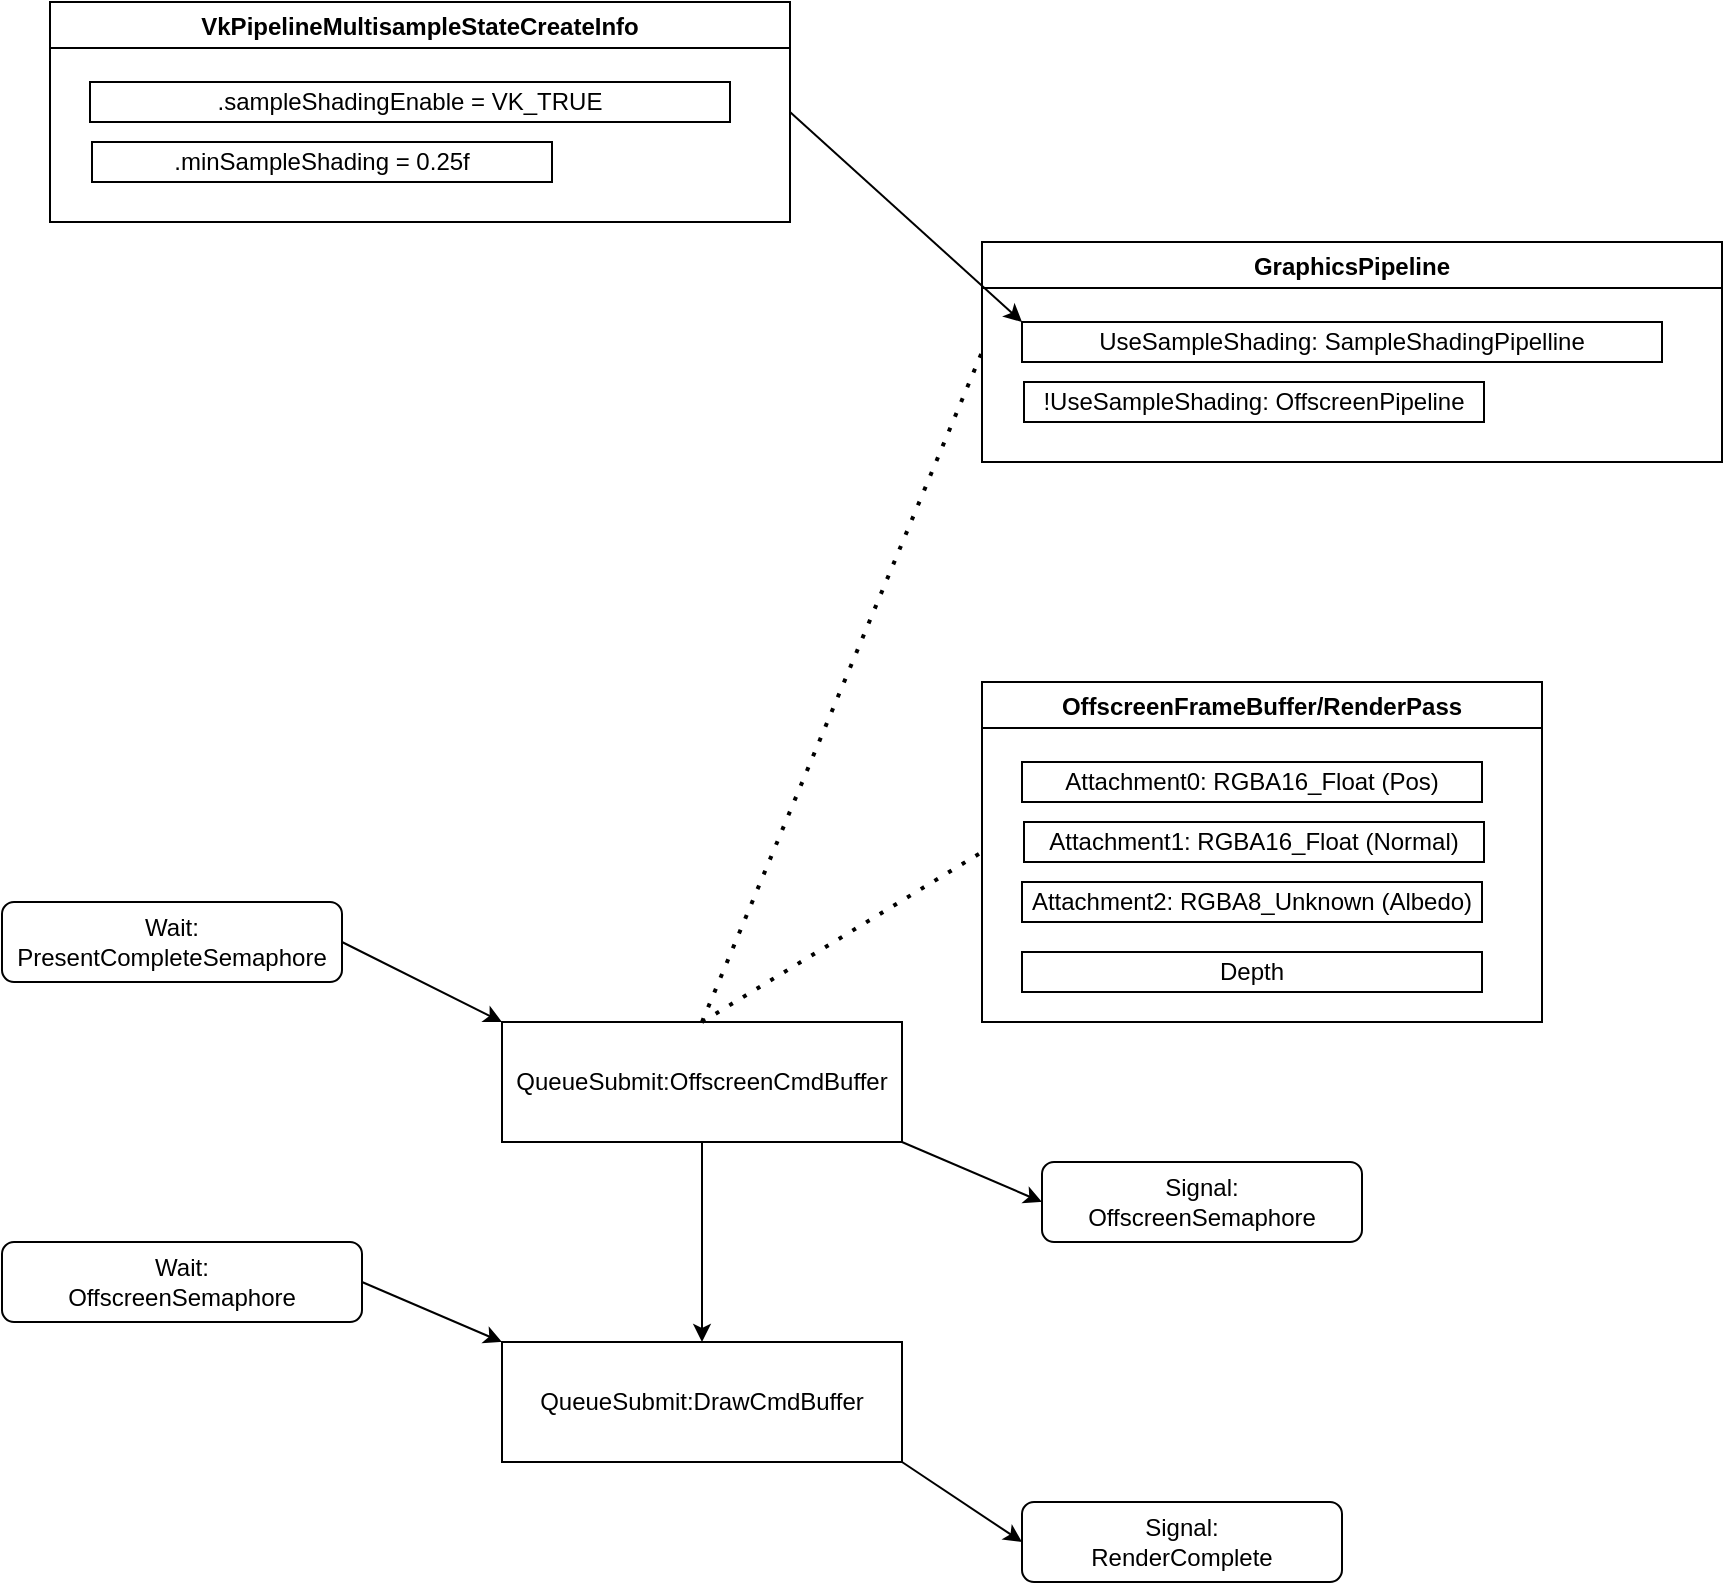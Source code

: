 <mxfile version="21.1.5" type="github">
  <diagram id="C5RBs43oDa-KdzZeNtuy" name="Page-1">
    <mxGraphModel dx="1195" dy="1866" grid="1" gridSize="10" guides="1" tooltips="1" connect="1" arrows="1" fold="1" page="1" pageScale="1" pageWidth="827" pageHeight="1169" math="0" shadow="0">
      <root>
        <mxCell id="WIyWlLk6GJQsqaUBKTNV-0" />
        <mxCell id="WIyWlLk6GJQsqaUBKTNV-1" parent="WIyWlLk6GJQsqaUBKTNV-0" />
        <mxCell id="M9S69U1If9DtEvXvd2Mu-15" style="edgeStyle=orthogonalEdgeStyle;rounded=0;orthogonalLoop=1;jettySize=auto;html=1;exitX=0.5;exitY=1;exitDx=0;exitDy=0;entryX=0.5;entryY=0;entryDx=0;entryDy=0;" edge="1" parent="WIyWlLk6GJQsqaUBKTNV-1" source="M9S69U1If9DtEvXvd2Mu-0" target="M9S69U1If9DtEvXvd2Mu-3">
          <mxGeometry relative="1" as="geometry" />
        </mxCell>
        <mxCell id="M9S69U1If9DtEvXvd2Mu-0" value="QueueSubmit:OffscreenCmdBuffer" style="rounded=0;whiteSpace=wrap;html=1;" vertex="1" parent="WIyWlLk6GJQsqaUBKTNV-1">
          <mxGeometry x="270" y="130" width="200" height="60" as="geometry" />
        </mxCell>
        <mxCell id="M9S69U1If9DtEvXvd2Mu-3" value="QueueSubmit:DrawCmdBuffer" style="rounded=0;whiteSpace=wrap;html=1;" vertex="1" parent="WIyWlLk6GJQsqaUBKTNV-1">
          <mxGeometry x="270" y="290" width="200" height="60" as="geometry" />
        </mxCell>
        <mxCell id="M9S69U1If9DtEvXvd2Mu-4" value="" style="endArrow=classic;html=1;rounded=0;entryX=0;entryY=0;entryDx=0;entryDy=0;exitX=1;exitY=0.5;exitDx=0;exitDy=0;" edge="1" parent="WIyWlLk6GJQsqaUBKTNV-1" source="M9S69U1If9DtEvXvd2Mu-6" target="M9S69U1If9DtEvXvd2Mu-0">
          <mxGeometry width="50" height="50" relative="1" as="geometry">
            <mxPoint x="190" y="50" as="sourcePoint" />
            <mxPoint x="210" y="70" as="targetPoint" />
          </mxGeometry>
        </mxCell>
        <mxCell id="M9S69U1If9DtEvXvd2Mu-6" value="Wait: PresentCompleteSemaphore" style="rounded=1;whiteSpace=wrap;html=1;" vertex="1" parent="WIyWlLk6GJQsqaUBKTNV-1">
          <mxGeometry x="20" y="70" width="170" height="40" as="geometry" />
        </mxCell>
        <mxCell id="M9S69U1If9DtEvXvd2Mu-11" value="Signal: &lt;br&gt;OffscreenSemaphore" style="rounded=1;whiteSpace=wrap;html=1;" vertex="1" parent="WIyWlLk6GJQsqaUBKTNV-1">
          <mxGeometry x="540" y="200" width="160" height="40" as="geometry" />
        </mxCell>
        <mxCell id="M9S69U1If9DtEvXvd2Mu-14" value="" style="endArrow=classic;html=1;rounded=0;exitX=1;exitY=1;exitDx=0;exitDy=0;entryX=0;entryY=0.5;entryDx=0;entryDy=0;" edge="1" parent="WIyWlLk6GJQsqaUBKTNV-1" source="M9S69U1If9DtEvXvd2Mu-0" target="M9S69U1If9DtEvXvd2Mu-11">
          <mxGeometry width="50" height="50" relative="1" as="geometry">
            <mxPoint x="440" y="200" as="sourcePoint" />
            <mxPoint x="480" y="240" as="targetPoint" />
          </mxGeometry>
        </mxCell>
        <mxCell id="M9S69U1If9DtEvXvd2Mu-18" value="Wait: &lt;br&gt;OffscreenSemaphore" style="rounded=1;whiteSpace=wrap;html=1;" vertex="1" parent="WIyWlLk6GJQsqaUBKTNV-1">
          <mxGeometry x="20" y="240" width="180" height="40" as="geometry" />
        </mxCell>
        <mxCell id="M9S69U1If9DtEvXvd2Mu-20" value="Signal: &lt;br&gt;RenderComplete" style="rounded=1;whiteSpace=wrap;html=1;" vertex="1" parent="WIyWlLk6GJQsqaUBKTNV-1">
          <mxGeometry x="530" y="370" width="160" height="40" as="geometry" />
        </mxCell>
        <mxCell id="M9S69U1If9DtEvXvd2Mu-22" value="" style="endArrow=classic;html=1;rounded=0;exitX=1;exitY=1;exitDx=0;exitDy=0;entryX=0;entryY=0.5;entryDx=0;entryDy=0;" edge="1" parent="WIyWlLk6GJQsqaUBKTNV-1" source="M9S69U1If9DtEvXvd2Mu-3" target="M9S69U1If9DtEvXvd2Mu-20">
          <mxGeometry width="50" height="50" relative="1" as="geometry">
            <mxPoint x="490" y="290" as="sourcePoint" />
            <mxPoint x="540" y="240" as="targetPoint" />
          </mxGeometry>
        </mxCell>
        <mxCell id="M9S69U1If9DtEvXvd2Mu-23" value="" style="endArrow=classic;html=1;rounded=0;entryX=0;entryY=0;entryDx=0;entryDy=0;exitX=1;exitY=0.5;exitDx=0;exitDy=0;" edge="1" parent="WIyWlLk6GJQsqaUBKTNV-1" source="M9S69U1If9DtEvXvd2Mu-18" target="M9S69U1If9DtEvXvd2Mu-3">
          <mxGeometry width="50" height="50" relative="1" as="geometry">
            <mxPoint x="210" y="280" as="sourcePoint" />
            <mxPoint x="260" y="230" as="targetPoint" />
          </mxGeometry>
        </mxCell>
        <mxCell id="M9S69U1If9DtEvXvd2Mu-34" value="OffscreenFrameBuffer/RenderPass" style="swimlane;" vertex="1" parent="WIyWlLk6GJQsqaUBKTNV-1">
          <mxGeometry x="510" y="-40" width="280" height="170" as="geometry" />
        </mxCell>
        <mxCell id="M9S69U1If9DtEvXvd2Mu-35" value="Attachment0: RGBA16_Float (Pos)" style="whiteSpace=wrap;html=1;" vertex="1" parent="M9S69U1If9DtEvXvd2Mu-34">
          <mxGeometry x="20" y="40" width="230" height="20" as="geometry" />
        </mxCell>
        <mxCell id="M9S69U1If9DtEvXvd2Mu-36" value="Attachment1: RGBA16_Float (Normal)" style="whiteSpace=wrap;html=1;" vertex="1" parent="M9S69U1If9DtEvXvd2Mu-34">
          <mxGeometry x="21" y="70" width="230" height="20" as="geometry" />
        </mxCell>
        <mxCell id="M9S69U1If9DtEvXvd2Mu-37" value="Attachment2: RGBA8_Unknown (Albedo)" style="whiteSpace=wrap;html=1;" vertex="1" parent="M9S69U1If9DtEvXvd2Mu-34">
          <mxGeometry x="20" y="100" width="230" height="20" as="geometry" />
        </mxCell>
        <mxCell id="M9S69U1If9DtEvXvd2Mu-38" value="Depth" style="whiteSpace=wrap;html=1;" vertex="1" parent="M9S69U1If9DtEvXvd2Mu-34">
          <mxGeometry x="20" y="135" width="230" height="20" as="geometry" />
        </mxCell>
        <mxCell id="M9S69U1If9DtEvXvd2Mu-39" value="" style="endArrow=none;dashed=1;html=1;dashPattern=1 3;strokeWidth=2;rounded=0;entryX=0;entryY=0.5;entryDx=0;entryDy=0;exitX=0.5;exitY=0;exitDx=0;exitDy=0;" edge="1" parent="WIyWlLk6GJQsqaUBKTNV-1" source="M9S69U1If9DtEvXvd2Mu-0" target="M9S69U1If9DtEvXvd2Mu-34">
          <mxGeometry width="50" height="50" relative="1" as="geometry">
            <mxPoint x="390" y="130" as="sourcePoint" />
            <mxPoint x="440" y="80" as="targetPoint" />
          </mxGeometry>
        </mxCell>
        <mxCell id="M9S69U1If9DtEvXvd2Mu-41" value="GraphicsPipeline" style="swimlane;" vertex="1" parent="WIyWlLk6GJQsqaUBKTNV-1">
          <mxGeometry x="510" y="-260" width="370" height="110" as="geometry" />
        </mxCell>
        <mxCell id="M9S69U1If9DtEvXvd2Mu-42" value="UseSampleShading: SampleShadingPipelline" style="whiteSpace=wrap;html=1;" vertex="1" parent="M9S69U1If9DtEvXvd2Mu-41">
          <mxGeometry x="20" y="40" width="320" height="20" as="geometry" />
        </mxCell>
        <mxCell id="M9S69U1If9DtEvXvd2Mu-43" value="!UseSampleShading: OffscreenPipeline" style="whiteSpace=wrap;html=1;" vertex="1" parent="M9S69U1If9DtEvXvd2Mu-41">
          <mxGeometry x="21" y="70" width="230" height="20" as="geometry" />
        </mxCell>
        <mxCell id="M9S69U1If9DtEvXvd2Mu-46" value="" style="endArrow=none;dashed=1;html=1;dashPattern=1 3;strokeWidth=2;rounded=0;entryX=0;entryY=0.5;entryDx=0;entryDy=0;exitX=0.5;exitY=0;exitDx=0;exitDy=0;" edge="1" parent="WIyWlLk6GJQsqaUBKTNV-1" source="M9S69U1If9DtEvXvd2Mu-0" target="M9S69U1If9DtEvXvd2Mu-41">
          <mxGeometry width="50" height="50" relative="1" as="geometry">
            <mxPoint x="354" y="130" as="sourcePoint" />
            <mxPoint x="474" y="45" as="targetPoint" />
          </mxGeometry>
        </mxCell>
        <mxCell id="M9S69U1If9DtEvXvd2Mu-47" value="VkPipelineMultisampleStateCreateInfo" style="swimlane;" vertex="1" parent="WIyWlLk6GJQsqaUBKTNV-1">
          <mxGeometry x="44" y="-380" width="370" height="110" as="geometry" />
        </mxCell>
        <mxCell id="M9S69U1If9DtEvXvd2Mu-48" value=".sampleShadingEnable = VK_TRUE" style="whiteSpace=wrap;html=1;" vertex="1" parent="M9S69U1If9DtEvXvd2Mu-47">
          <mxGeometry x="20" y="40" width="320" height="20" as="geometry" />
        </mxCell>
        <mxCell id="M9S69U1If9DtEvXvd2Mu-49" value=".minSampleShading = 0.25f" style="whiteSpace=wrap;html=1;" vertex="1" parent="M9S69U1If9DtEvXvd2Mu-47">
          <mxGeometry x="21" y="70" width="230" height="20" as="geometry" />
        </mxCell>
        <mxCell id="M9S69U1If9DtEvXvd2Mu-50" value="" style="endArrow=classic;html=1;rounded=0;exitX=1;exitY=0.5;exitDx=0;exitDy=0;entryX=0;entryY=0;entryDx=0;entryDy=0;" edge="1" parent="WIyWlLk6GJQsqaUBKTNV-1" source="M9S69U1If9DtEvXvd2Mu-47" target="M9S69U1If9DtEvXvd2Mu-42">
          <mxGeometry width="50" height="50" relative="1" as="geometry">
            <mxPoint x="560" y="-110" as="sourcePoint" />
            <mxPoint x="610" y="-160" as="targetPoint" />
          </mxGeometry>
        </mxCell>
      </root>
    </mxGraphModel>
  </diagram>
</mxfile>
